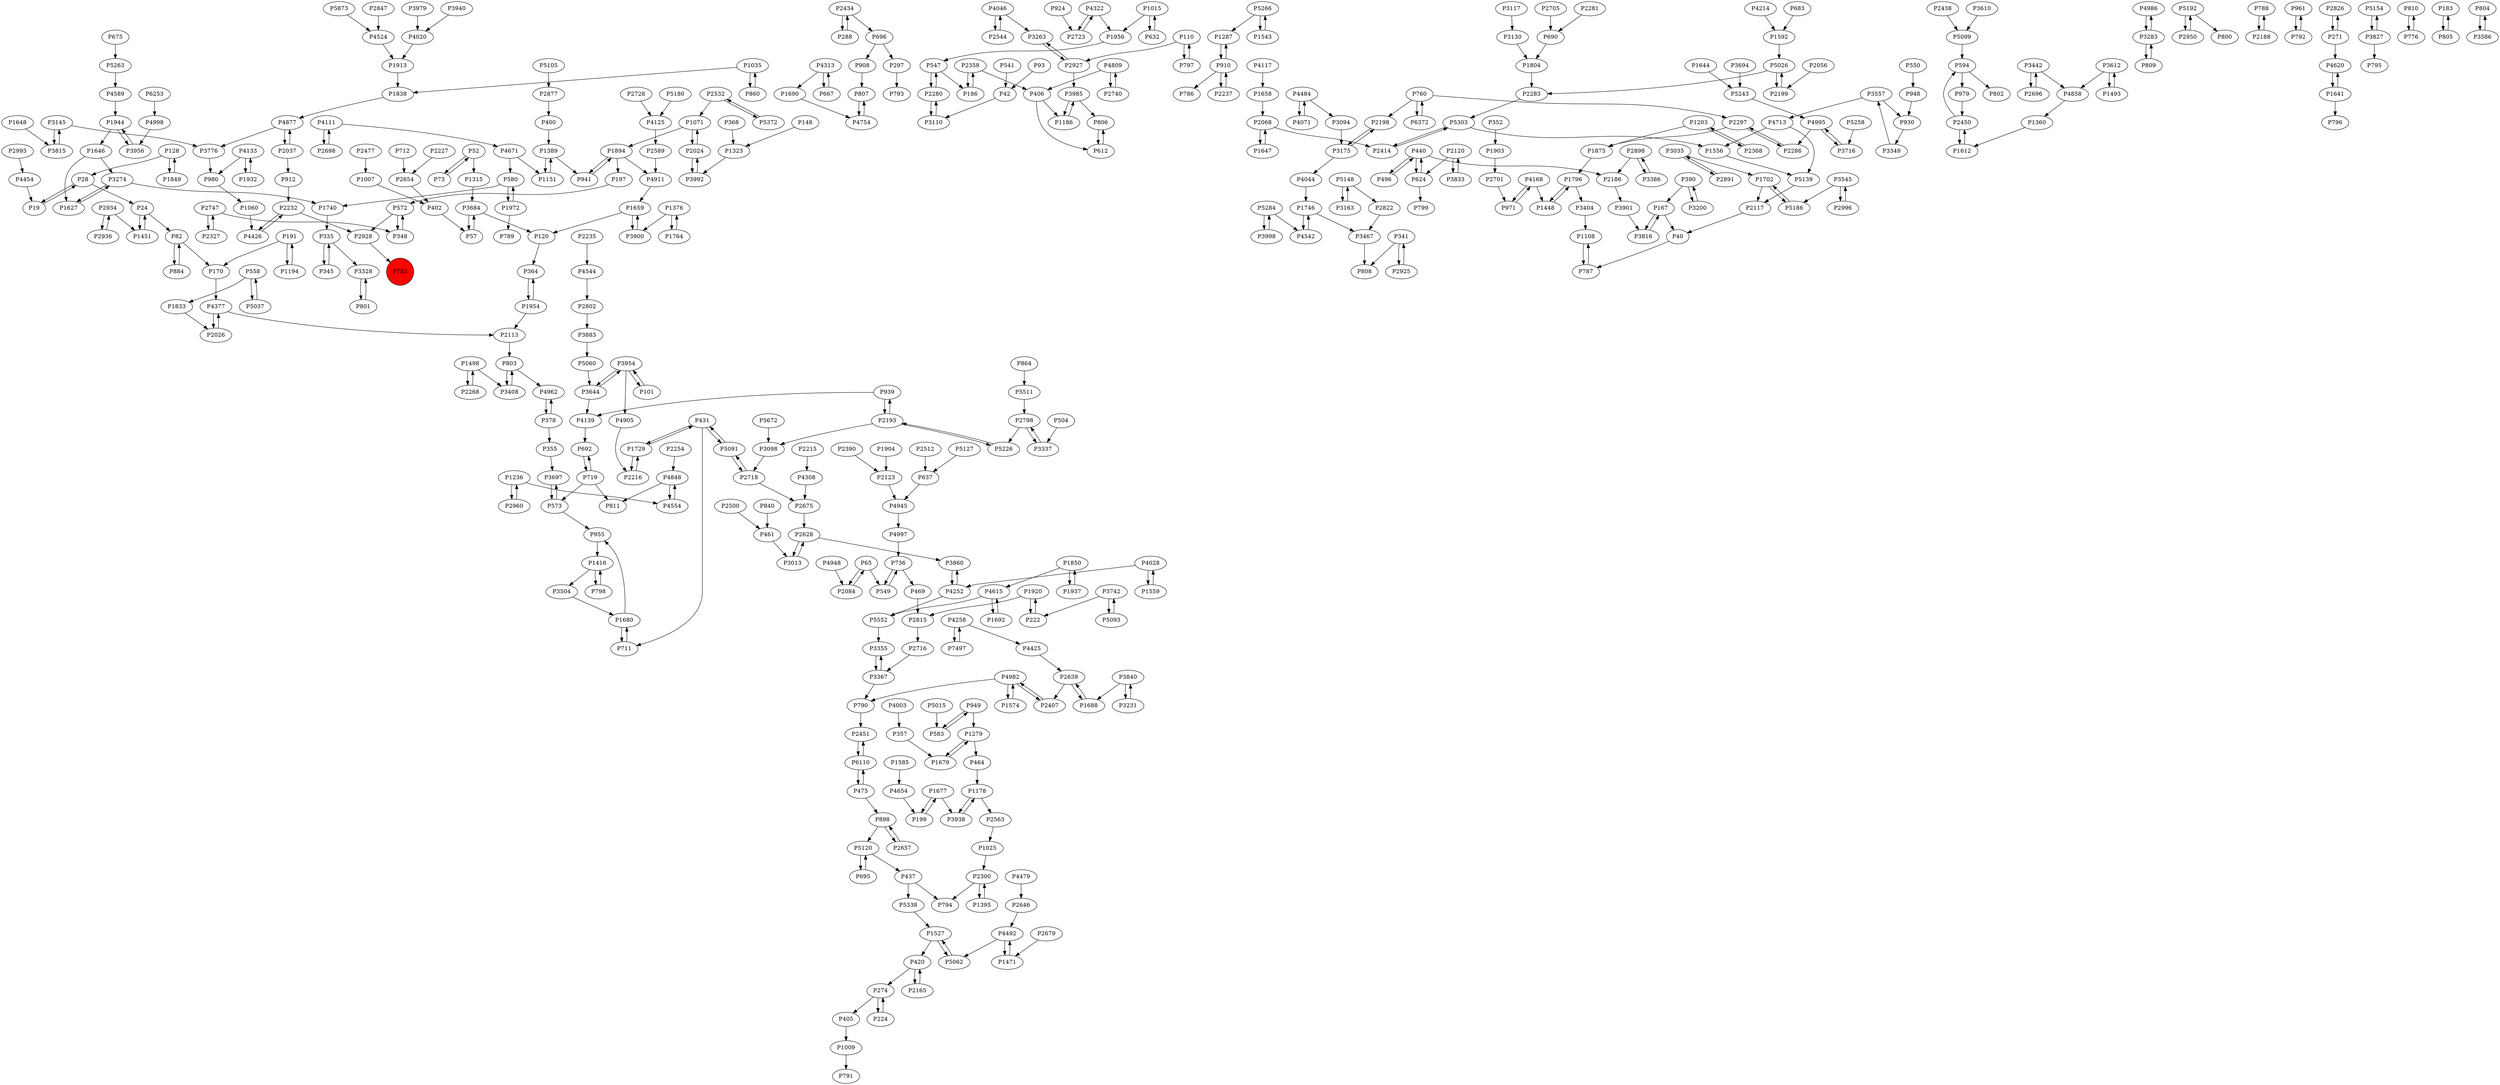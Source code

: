 digraph {
	P5873 -> P4524
	P3860 -> P4252
	P4133 -> P1932
	P1498 -> P3408
	P807 -> P4754
	P4615 -> P5552
	P2928 -> P785
	P4046 -> P2544
	P1287 -> P910
	P4877 -> P2037
	P1315 -> P3684
	P5062 -> P1527
	P760 -> P2198
	P368 -> P1323
	P5303 -> P1556
	P4962 -> P378
	P6110 -> P475
	P2802 -> P3883
	P1850 -> P4615
	P2037 -> P912
	P2358 -> P406
	P2300 -> P1395
	P1702 -> P5186
	P355 -> P3697
	P1203 -> P2368
	P3992 -> P2024
	P3130 -> P1804
	P4654 -> P199
	P4044 -> P1746
	P504 -> P3337
	P864 -> P5511
	P437 -> P794
	P580 -> P1740
	P2327 -> P2747
	P939 -> P2193
	P1904 -> P2123
	P2300 -> P794
	P1646 -> P3274
	P3117 -> P3130
	P2438 -> P5099
	P1007 -> P402
	P3442 -> P2696
	P357 -> P1679
	P4168 -> P971
	P5148 -> P3163
	P4426 -> P2232
	P840 -> P461
	P4020 -> P1913
	P65 -> P2084
	P1574 -> P4982
	P3954 -> P101
	P2747 -> P2327
	P5284 -> P4542
	P1804 -> P2283
	P2297 -> P1875
	P274 -> P405
	P6110 -> P2451
	P3716 -> P4995
	P2084 -> P65
	P1954 -> P364
	P2056 -> P2199
	P191 -> P170
	P4377 -> P2113
	P4544 -> P2802
	P364 -> P1954
	P2477 -> P1007
	P696 -> P908
	P3883 -> P5060
	P1894 -> P197
	P4046 -> P3263
	P2232 -> P2928
	P4809 -> P2740
	P1746 -> P4542
	P558 -> P5037
	P128 -> P28
	P1416 -> P798
	P420 -> P2165
	P2993 -> P4454
	P1389 -> P1151
	P2227 -> P2654
	P440 -> P2186
	P2696 -> P3442
	P2934 -> P2936
	P1692 -> P4615
	P1937 -> P1850
	P2705 -> P690
	P199 -> P1677
	P3098 -> P2718
	P898 -> P2657
	P42 -> P3110
	P790 -> P2451
	P3776 -> P980
	P712 -> P2654
	P440 -> P496
	P719 -> P573
	P4125 -> P2589
	P549 -> P736
	P971 -> P4168
	P3504 -> P1680
	P5060 -> P3644
	P1416 -> P3504
	P4986 -> P3283
	P5266 -> P1543
	P1493 -> P3612
	P4995 -> P3716
	P5120 -> P437
	P431 -> P1729
	P5258 -> P3716
	P2123 -> P4945
	P3274 -> P1627
	P2532 -> P5372
	P1009 -> P791
	P128 -> P1849
	P5192 -> P2950
	P1612 -> P2450
	P2120 -> P624
	P3545 -> P2996
	P335 -> P3328
	P1658 -> P2068
	P788 -> P2188
	P65 -> P549
	P547 -> P2280
	P5127 -> P637
	P912 -> P2232
	P979 -> P2450
	P4997 -> P736
	P2390 -> P2123
	P378 -> P4962
	P4117 -> P1658
	P2822 -> P3467
	P5192 -> P800
	P5037 -> P558
	P461 -> P3013
	P955 -> P1416
	P736 -> P469
	P406 -> P612
	P961 -> P792
	P2927 -> P3263
	P1360 -> P1612
	P2026 -> P4377
	P3094 -> P3175
	P2563 -> P1025
	P2934 -> P1451
	P1729 -> P431
	P3557 -> P930
	P1956 -> P547
	P437 -> P5338
	P1644 -> P5243
	P7497 -> P4258
	P5026 -> P2199
	P5226 -> P2193
	P910 -> P786
	P2268 -> P1498
	P352 -> P1903
	P2280 -> P547
	P4484 -> P4071
	P2826 -> P271
	P3442 -> P4858
	P2450 -> P594
	P2628 -> P3860
	P1680 -> P711
	P3013 -> P2628
	P4524 -> P1913
	P101 -> P3954
	P191 -> P1194
	P949 -> P583
	P949 -> P1279
	P405 -> P1009
	P4322 -> P1956
	P52 -> P73
	P792 -> P961
	P3110 -> P2280
	P3684 -> P120
	P224 -> P274
	P2798 -> P3337
	P4995 -> P2286
	P3998 -> P5284
	P4139 -> P692
	P3644 -> P3954
	P4492 -> P1471
	P612 -> P806
	P910 -> P2237
	P1944 -> P1646
	P4168 -> P1448
	P884 -> P82
	P1659 -> P3900
	P5511 -> P2798
	P3938 -> P1178
	P4848 -> P811
	P82 -> P884
	P1559 -> P4028
	P3175 -> P2198
	P573 -> P3697
	P1740 -> P335
	P541 -> P42
	P4620 -> P1641
	P1875 -> P1796
	P4982 -> P790
	P5372 -> P2532
	P736 -> P549
	P3175 -> P4044
	P1060 -> P4426
	P1932 -> P4133
	P4713 -> P1556
	P1376 -> P1764
	P1498 -> P2268
	P4313 -> P1690
	P930 -> P3349
	P3697 -> P573
	P271 -> P4620
	P3355 -> P3367
	P469 -> P2815
	P583 -> P949
	P167 -> P40
	P2639 -> P1688
	P420 -> P274
	P787 -> P1108
	P1527 -> P420
	P4377 -> P2026
	P1680 -> P955
	P4858 -> P1360
	P760 -> P2297
	P667 -> P4313
	P5552 -> P3355
	P798 -> P1416
	P1627 -> P3274
	P1025 -> P2300
	P4313 -> P667
	P2898 -> P2186
	P5284 -> P3998
	P580 -> P1972
	P4214 -> P1592
	P271 -> P2826
	P1178 -> P3938
	P5091 -> P2718
	P1688 -> P2639
	P288 -> P2434
	P2120 -> P3833
	P406 -> P1186
	P390 -> P3200
	P5243 -> P4995
	P2898 -> P3386
	P1796 -> P3404
	P3274 -> P1740
	P809 -> P3283
	P3283 -> P4986
	P1071 -> P1894
	P1659 -> P120
	P440 -> P624
	P2193 -> P3098
	P2113 -> P803
	P2936 -> P2934
	P5105 -> P2877
	P2701 -> P971
	P2358 -> P186
	P797 -> P110
	P3612 -> P1493
	P475 -> P898
	P5015 -> P583
	P1178 -> P2563
	P1448 -> P1796
	P3612 -> P4858
	P1833 -> P2026
	P624 -> P440
	P1796 -> P1448
	P550 -> P948
	P924 -> P2723
	P2747 -> P348
	P3610 -> P5099
	P3684 -> P57
	P5154 -> P3827
	P3200 -> P390
	P1641 -> P796
	P4809 -> P406
	P1920 -> P222
	P2589 -> P4911
	P4252 -> P5552
	P2451 -> P6110
	P348 -> P572
	P4945 -> P4997
	P3386 -> P2898
	P3827 -> P795
	P2532 -> P1071
	P1972 -> P789
	P3816 -> P167
	P6372 -> P760
	P1236 -> P2960
	P3979 -> P4020
	P3035 -> P2891
	P2877 -> P400
	P2283 -> P5303
	P4258 -> P4425
	P572 -> P348
	P3815 -> P3145
	P3954 -> P3644
	P1954 -> P2113
	P2728 -> P4125
	P695 -> P5120
	P335 -> P345
	P2646 -> P4492
	P2718 -> P2675
	P1677 -> P199
	P3833 -> P2120
	P1679 -> P1279
	P3408 -> P803
	P3367 -> P3355
	P2450 -> P1612
	P594 -> P802
	P1920 -> P2815
	P390 -> P167
	P2215 -> P4308
	P3145 -> P3776
	P948 -> P930
	P4554 -> P4848
	P810 -> P776
	P5266 -> P1287
	P1729 -> P2216
	P3694 -> P5243
	P3840 -> P3231
	P93 -> P42
	P2199 -> P5026
	P4454 -> P19
	P1894 -> P4911
	P400 -> P1389
	P4479 -> P2646
	P183 -> P805
	P2216 -> P1729
	P197 -> P572
	P1838 -> P4877
	P573 -> P955
	P3545 -> P5186
	P2434 -> P696
	P1647 -> P2068
	P690 -> P1804
	P4542 -> P1746
	P1015 -> P1956
	P860 -> P1035
	P3940 -> P4020
	P2500 -> P461
	P4982 -> P2407
	P1556 -> P5139
	P3145 -> P3815
	P28 -> P24
	P148 -> P1323
	P804 -> P3586
	P4252 -> P3860
	P1279 -> P464
	P4911 -> P1659
	P1015 -> P632
	P52 -> P1315
	P4982 -> P1574
	P805 -> P183
	P2927 -> P3985
	P2024 -> P3992
	P1035 -> P860
	P2718 -> P5091
	P1641 -> P4620
	P2368 -> P1203
	P496 -> P440
	P4998 -> P3956
	P2193 -> P939
	P719 -> P811
	P1543 -> P5266
	P1746 -> P3467
	P1451 -> P24
	P3557 -> P4713
	P28 -> P19
	P3163 -> P5148
	P402 -> P57
	P4589 -> P1944
	P4111 -> P2698
	P3954 -> P4905
	P1677 -> P3938
	P4484 -> P3094
	P3337 -> P2798
	P683 -> P1592
	P3467 -> P808
	P5026 -> P2283
	P2280 -> P3110
	P3328 -> P801
	P3586 -> P804
	P2544 -> P4046
	P3263 -> P2927
	P5148 -> P2822
	P2960 -> P1236
	P2198 -> P3175
	P5338 -> P1527
	P2698 -> P4111
	P1764 -> P1376
	P2798 -> P5226
	P5303 -> P2414
	P5186 -> P1702
	P2117 -> P40
	P3404 -> P1108
	P4071 -> P4484
	P801 -> P3328
	P2024 -> P1071
	P186 -> P2358
	P3956 -> P1944
	P1702 -> P2117
	P4905 -> P2216
	P2297 -> P2286
	P1395 -> P2300
	P1186 -> P3985
	P1236 -> P4554
	P4028 -> P4252
	P4258 -> P7497
	P4322 -> P2723
	P2286 -> P2297
	P939 -> P4139
	P692 -> P719
	P3742 -> P222
	P341 -> P2925
	P760 -> P6372
	P5263 -> P4589
	P1194 -> P191
	P4003 -> P357
	P1646 -> P1627
	P167 -> P3816
	P2254 -> P4848
	P3827 -> P5154
	P297 -> P793
	P3742 -> P5093
	P2847 -> P4524
	P5120 -> P695
	P908 -> P807
	P898 -> P5120
	P464 -> P1178
	P40 -> P787
	P341 -> P808
	P2237 -> P910
	P19 -> P28
	P4948 -> P2084
	P57 -> P3684
	P4615 -> P1692
	P2068 -> P2414
	P2716 -> P3367
	P1585 -> P4654
	P170 -> P4377
	P3901 -> P3816
	P3644 -> P4139
	P2232 -> P4426
	P4754 -> P807
	P110 -> P797
	P2679 -> P1471
	P2188 -> P788
	P1690 -> P4754
	P24 -> P1451
	P431 -> P711
	P2723 -> P4322
	P675 -> P5263
	P5093 -> P3742
	P3283 -> P809
	P3349 -> P3557
	P2414 -> P5303
	P3367 -> P790
	P2165 -> P420
	P1592 -> P5026
	P5099 -> P594
	P1323 -> P3992
	P2950 -> P5192
	P5180 -> P4125
	P5139 -> P2117
	P4671 -> P1151
	P110 -> P2927
	P2657 -> P898
	P910 -> P1287
	P1648 -> P3815
	P4133 -> P980
	P4425 -> P2639
	P1279 -> P1679
	P3900 -> P1659
	P547 -> P186
	P1151 -> P1389
	P73 -> P52
	P1071 -> P2024
	P5091 -> P431
	P2193 -> P5226
	P4848 -> P4554
	P3035 -> P1702
	P6253 -> P4998
	P4111 -> P4671
	P475 -> P6110
	P4671 -> P580
	P2628 -> P3013
	P2068 -> P1647
	P803 -> P3408
	P776 -> P810
	P2407 -> P4982
	P806 -> P612
	P2996 -> P3545
	P120 -> P364
	P1203 -> P1875
	P4492 -> P5062
	P803 -> P4962
	P3231 -> P3840
	P24 -> P82
	P345 -> P335
	P1903 -> P2701
	P2815 -> P2716
	P2037 -> P4877
	P1471 -> P4492
	P1944 -> P3956
	P594 -> P979
	P4028 -> P1559
	P696 -> P297
	P1035 -> P1838
	P558 -> P1833
	P980 -> P1060
	P719 -> P692
	P1894 -> P941
	P2434 -> P288
	P274 -> P224
	P4877 -> P3776
	P2654 -> P402
	P1108 -> P787
	P2235 -> P4544
	P1527 -> P5062
	P4713 -> P5139
	P2512 -> P637
	P637 -> P4945
	P431 -> P5091
	P2639 -> P2407
	P1850 -> P1937
	P5672 -> P3098
	P572 -> P2928
	P1389 -> P941
	P624 -> P799
	P3985 -> P1186
	P711 -> P1680
	P2891 -> P3035
	P2675 -> P2628
	P2186 -> P3901
	P1972 -> P580
	P2740 -> P4809
	P1376 -> P3900
	P82 -> P170
	P2925 -> P341
	P222 -> P1920
	P3840 -> P1688
	P2281 -> P690
	P378 -> P355
	P941 -> P1894
	P3985 -> P806
	P632 -> P1015
	P4308 -> P2675
	P1913 -> P1838
	P1849 -> P128
	P785 [shape=circle]
	P785 [style=filled]
	P785 [fillcolor=red]
}